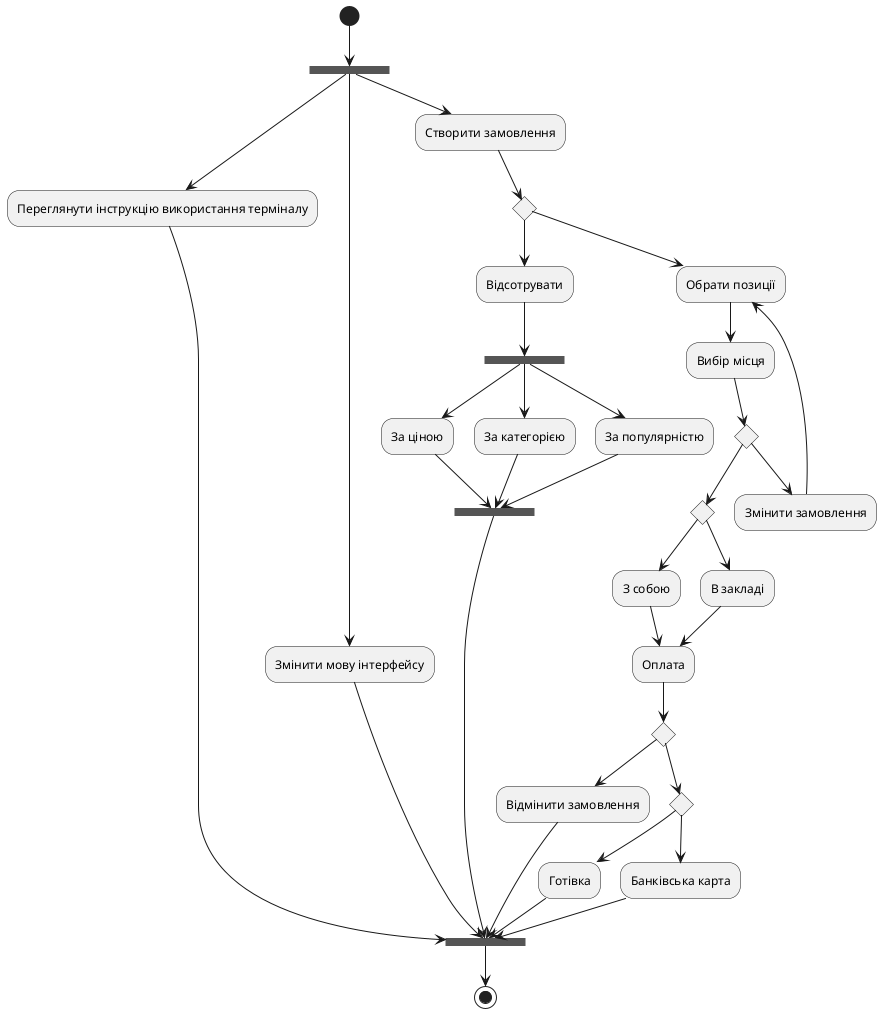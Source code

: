 @startuml Lab2_1

(*) --> ===A1===
--> "Переглянути інструкцію використання терміналу"
--> ===A2===

===A1=== --> "Змінити мову інтерфейсу"
--> ===A2===

===A1=== --> "Створити замовлення"
if "" then
--> "Відсотрувати"
--> ===В1===
===В1=== --> "За ціною"
--> ===B2===
===В1=== --> "За категорією"
--> ===B2===
===В1=== --> "За популярністю"
--> ===B2===
--> ===A2===

else
--> "Обрати позиції"
--> "Вибір місця"

if "" then
--> "Змінити замовлення"
--> "Обрати позиції"

else
if "" then
--> "З собою"
else
--> "В закладі"

"З собою" --> "Оплата"
"В закладі" --> "Оплата"

if "" then
--> "Відмінити замовлення"
--> ===A2===
else
if "" then
--> "Готівка"
--> ===A2===
else
--> "Банківська карта"
--> ===A2===

--> (*)

@enduml